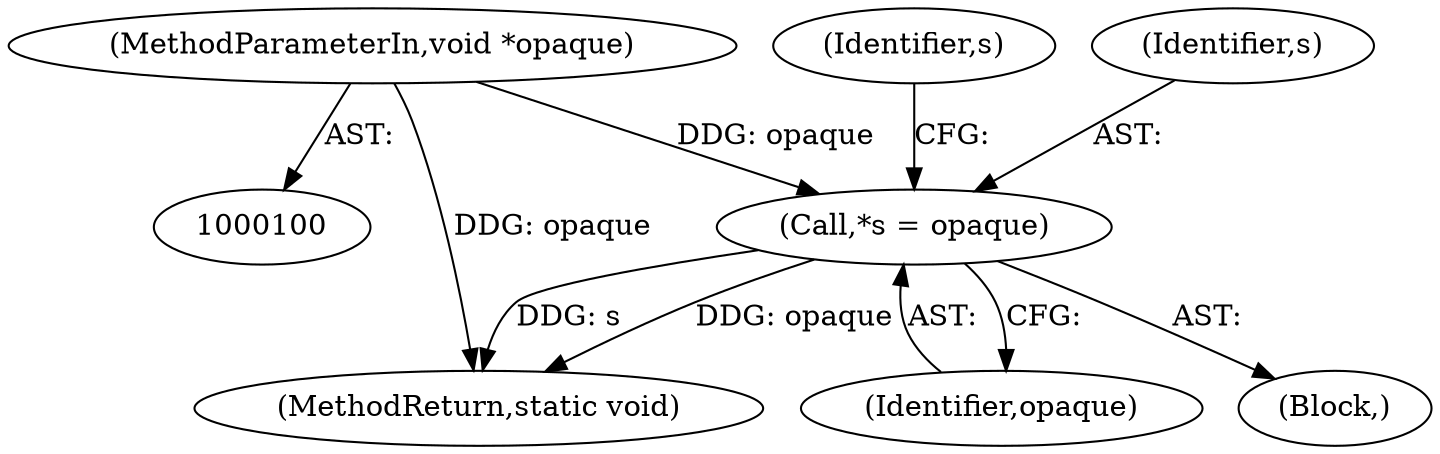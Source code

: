 digraph "0_qemu_7285477ab11831b1cf56e45878a89170dd06d9b9_0@pointer" {
"1000104" [label="(Call,*s = opaque)"];
"1000101" [label="(MethodParameterIn,void *opaque)"];
"1000101" [label="(MethodParameterIn,void *opaque)"];
"1000104" [label="(Call,*s = opaque)"];
"1000111" [label="(Identifier,s)"];
"1000105" [label="(Identifier,s)"];
"1000106" [label="(Identifier,opaque)"];
"1000182" [label="(MethodReturn,static void)"];
"1000102" [label="(Block,)"];
"1000104" -> "1000102"  [label="AST: "];
"1000104" -> "1000106"  [label="CFG: "];
"1000105" -> "1000104"  [label="AST: "];
"1000106" -> "1000104"  [label="AST: "];
"1000111" -> "1000104"  [label="CFG: "];
"1000104" -> "1000182"  [label="DDG: s"];
"1000104" -> "1000182"  [label="DDG: opaque"];
"1000101" -> "1000104"  [label="DDG: opaque"];
"1000101" -> "1000100"  [label="AST: "];
"1000101" -> "1000182"  [label="DDG: opaque"];
}
